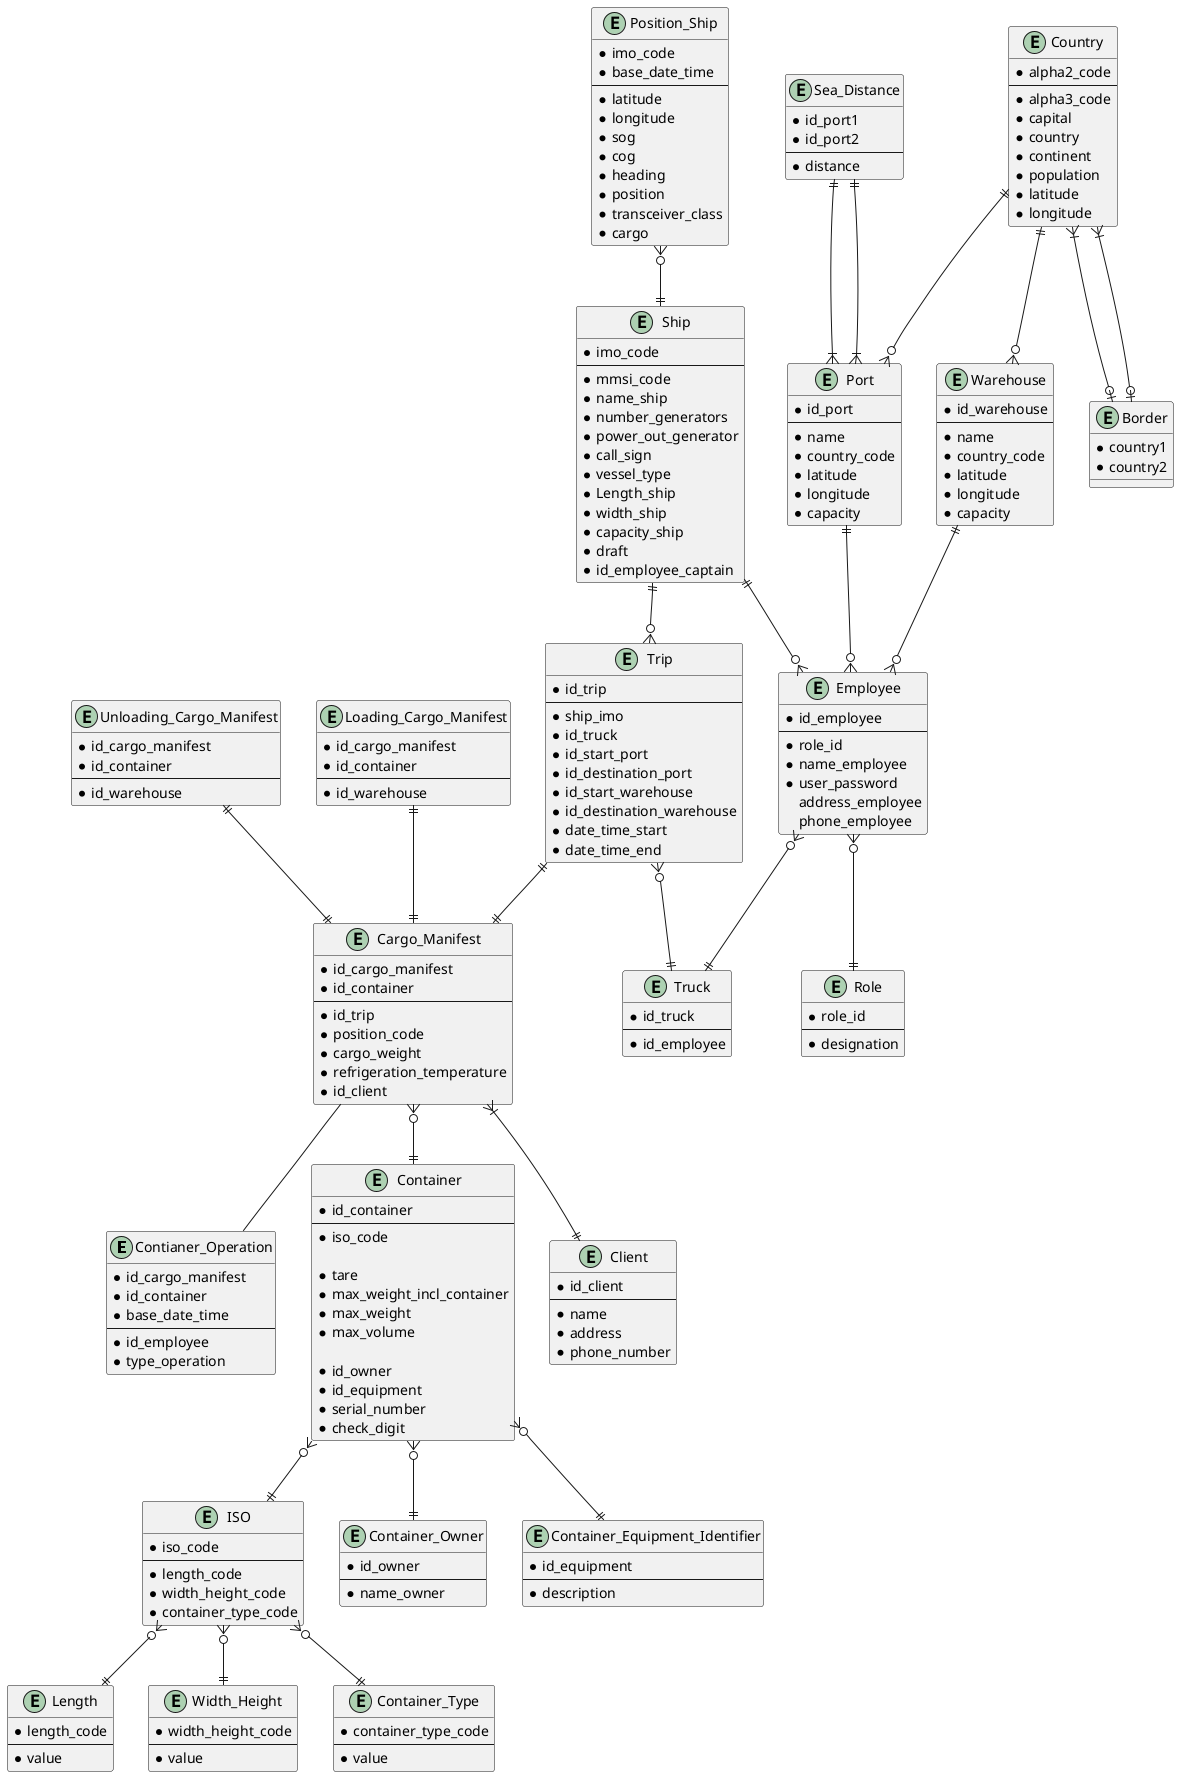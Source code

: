 @startuml

entity Contianer_Operation {
* id_cargo_manifest
* id_container
* base_date_time
--
* id_employee
* type_operation
}

entity Trip {
* id_trip
--
* ship_imo
* id_truck
* id_start_port
* id_destination_port
* id_start_warehouse
* id_destination_warehouse
* date_time_start
* date_time_end
}

entity Container {
* id_container
--
* iso_code

* tare
* max_weight_incl_container
* max_weight
* max_volume

* id_owner
* id_equipment
* serial_number
* check_digit
}

entity ISO {
* iso_code
--
* length_code
* width_height_code
* container_type_code
}

entity Length {
* length_code
--
* value
}

entity Width_Height {
* width_height_code
--
* value
}

entity Container_Type {
* container_type_code
--
* value
}

entity Cargo_Manifest {
* id_cargo_manifest
* id_container
--
* id_trip
* position_code
* cargo_weight
* refrigeration_temperature
* id_client
}

entity Unloading_Cargo_Manifest {
* id_cargo_manifest
* id_container
--
* id_warehouse
}

entity Loading_Cargo_Manifest {
* id_cargo_manifest
* id_container
--
* id_warehouse
}

entity Truck {
* id_truck
--
* id_employee
}

entity Ship {
* imo_code
--
* mmsi_code
* name_ship
* number_generators
* power_out_generator
* call_sign
* vessel_type
* Length_ship
* width_ship
* capacity_ship
* draft
* id_employee_captain
}

entity Port {
* id_port
--
* name
* country_code
* latitude
* longitude
* capacity
}

entity Warehouse {
* id_warehouse
--
* name
* country_code
* latitude
* longitude
* capacity
}

entity Employee{
* id_employee
--
* role_id
* name_employee
* user_password
 address_employee
 phone_employee
}

entity Position_Ship {
* imo_code
* base_date_time
--
* latitude
* longitude
* sog
* cog
* heading
* position
* transceiver_class
* cargo
}

entity Role {
* role_id
--
* designation
}

entity Client {
* id_client
--
* name
* address
* phone_number
}

entity Container_Owner {
* id_owner
--
* name_owner
}

entity Container_Equipment_Identifier {
* id_equipment
--
* description
}

entity Country {
* alpha2_code
--
* alpha3_code
* capital
* country
* continent
* population
* latitude
* longitude
}

entity Border {
* country1
* country2
}

entity Sea_Distance {
* id_port1
* id_port2
--
* distance
}

ISO }o--|| Length
ISO }o--|| Width_Height
ISO }o--|| Container_Type

Container }o--|| Container_Owner
Container }o--|| Container_Equipment_Identifier
Container }o--|| ISO
Trip ||--|| Cargo_Manifest
Cargo_Manifest }o--|| Container
Cargo_Manifest }|--|| Client
Position_Ship }o--|| Ship

Employee }o--|| Truck
Trip }o--|| Truck
Ship ||--o{ Trip
Ship ||--o{ Employee
Warehouse ||--o{ Employee
Port ||--o{ Employee
Employee }o--|| Role

Unloading_Cargo_Manifest ||--|| Cargo_Manifest
Loading_Cargo_Manifest ||--|| Cargo_Manifest

Country ||--o{ Port
Country ||--o{ Warehouse
Country }|--o| Border
Country }|--o| Border
Sea_Distance ||--|{ Port
Sea_Distance ||--|{ Port

Cargo_Manifest -- Contianer_Operation


@enduml